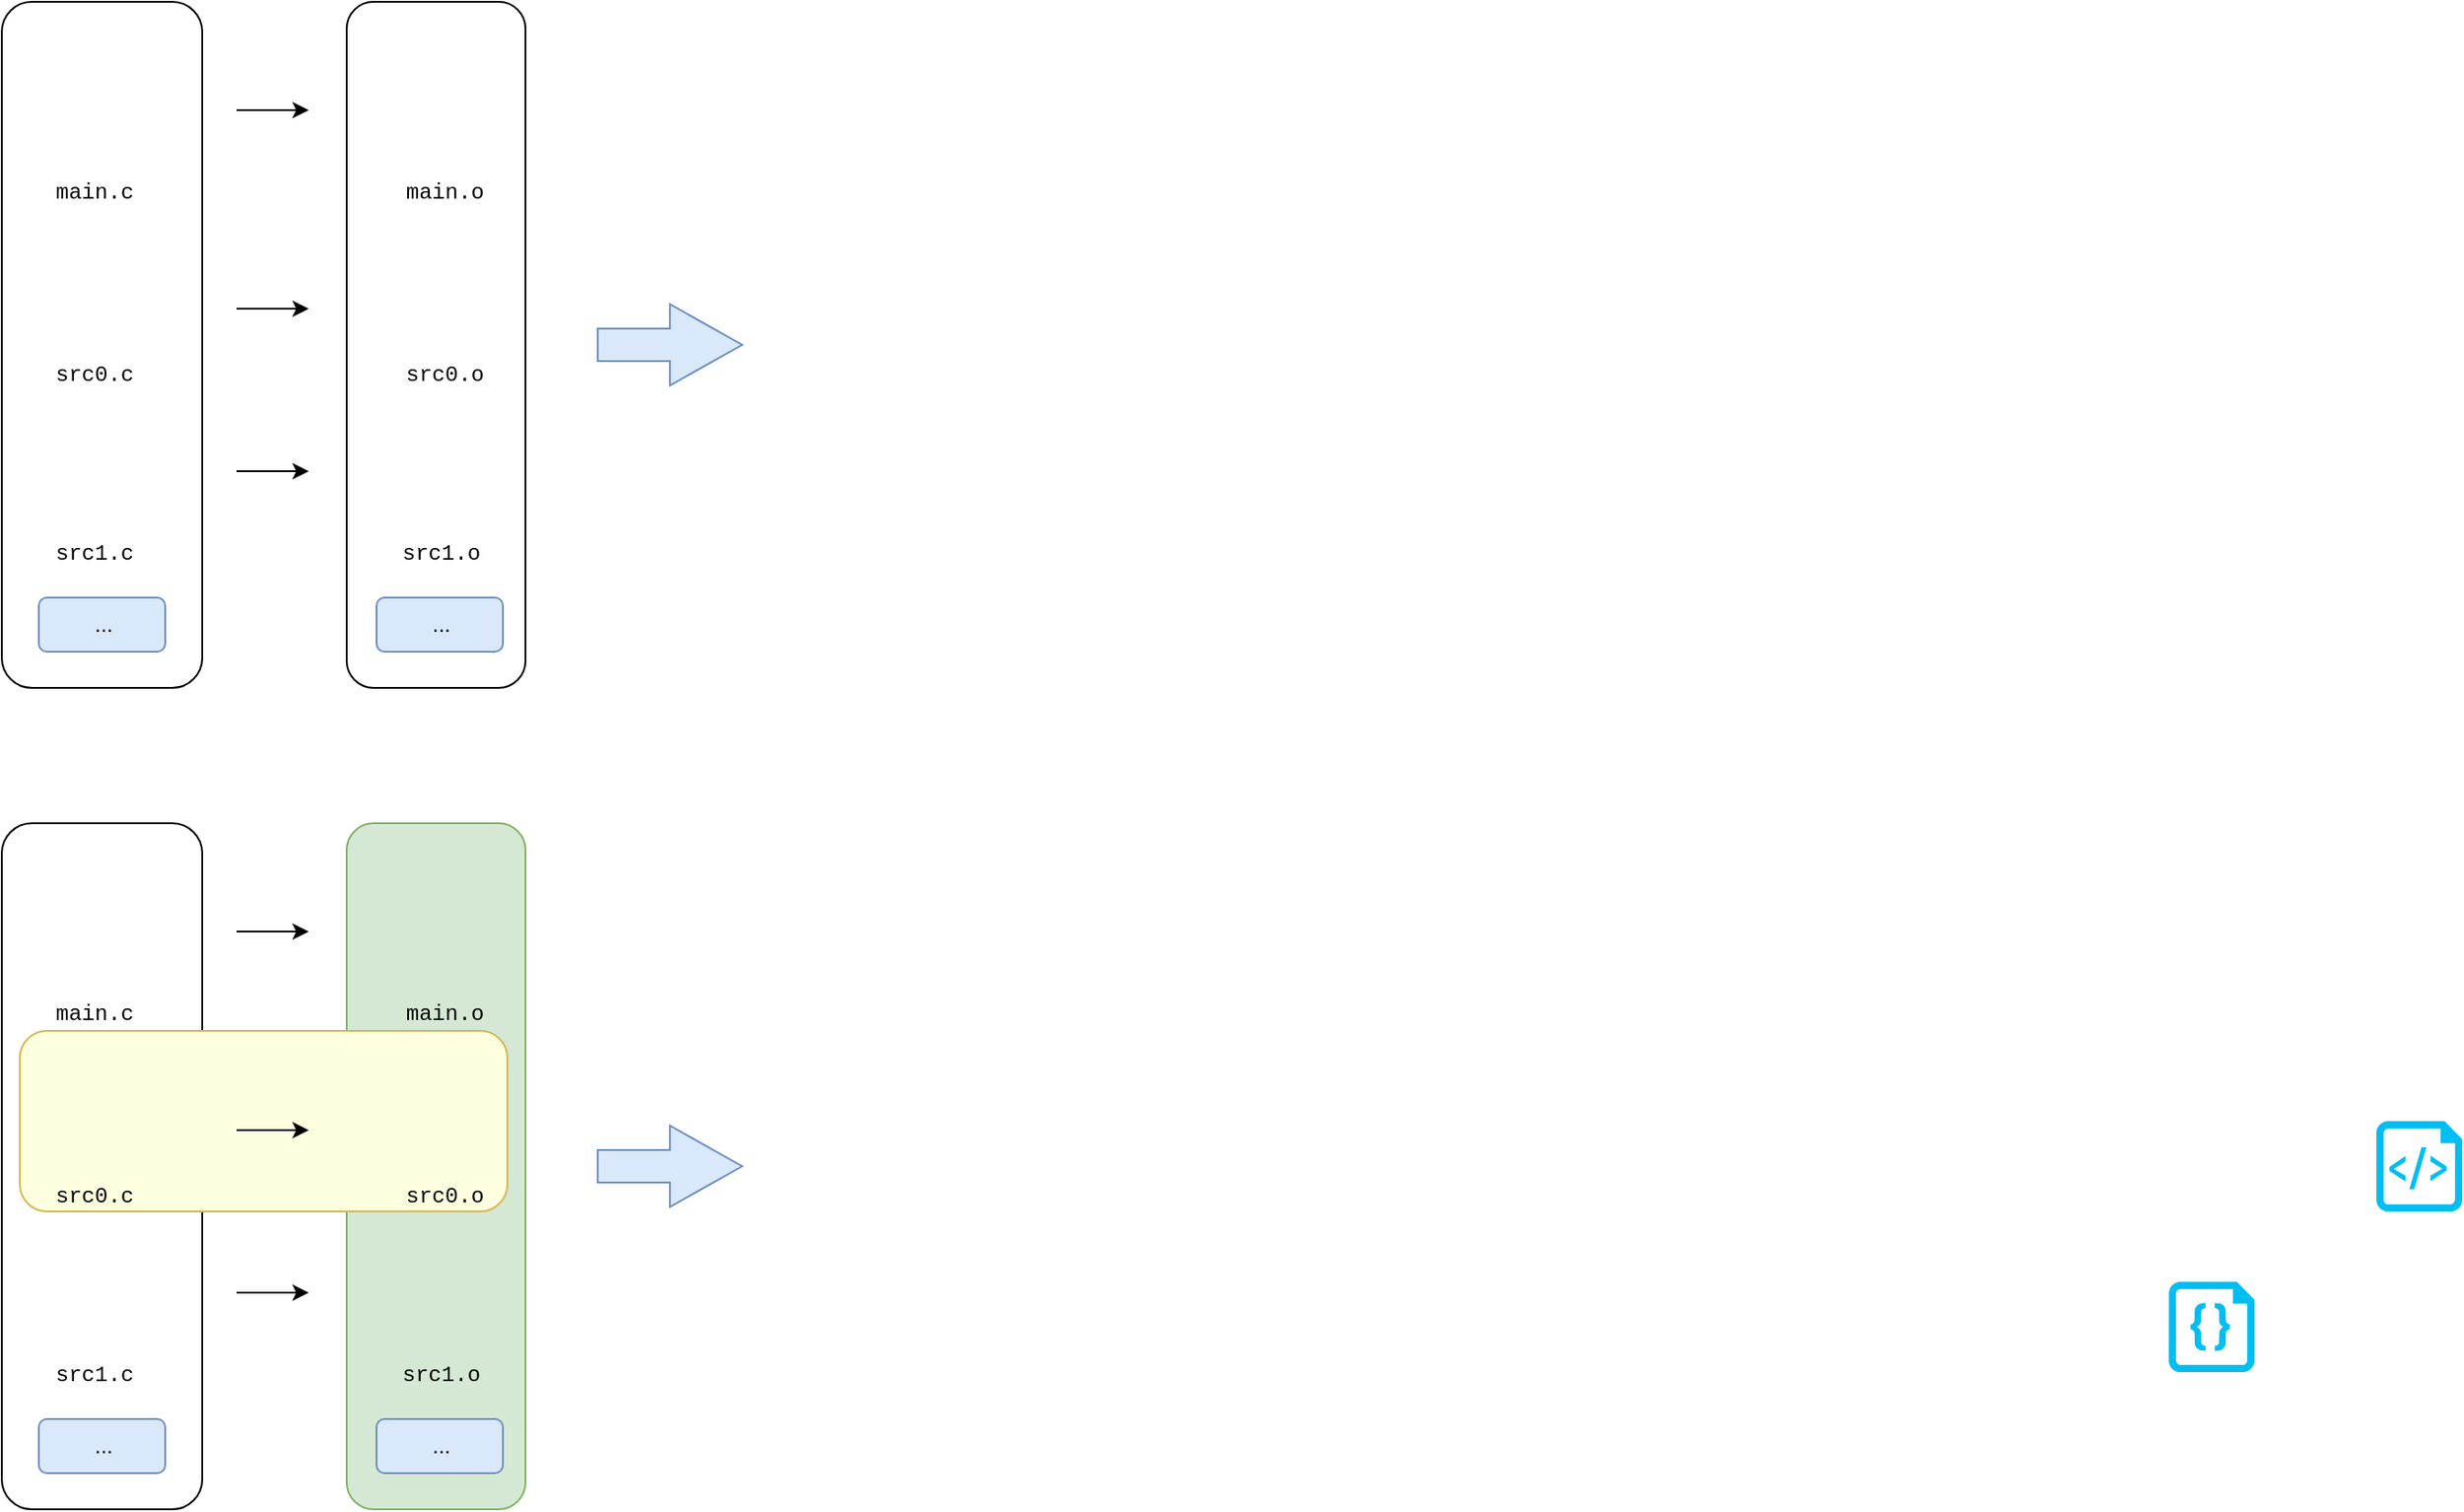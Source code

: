 <mxfile version="12.2.9" type="github" pages="1">
  <diagram id="MukzNoW6FT87hppJwxqV" name="Page-1">
    <mxGraphModel dx="1262" dy="633" grid="1" gridSize="10" guides="1" tooltips="1" connect="1" arrows="1" fold="1" page="1" pageScale="1" pageWidth="850" pageHeight="1100" math="0" shadow="0">
      <root>
        <mxCell id="0"/>
        <mxCell id="1" parent="0"/>
        <mxCell id="a2Nq3Wo1sTJPkK-2tMOB-8" value="" style="rounded=1;whiteSpace=wrap;html=1;" vertex="1" parent="1">
          <mxGeometry x="281" y="60" width="99" height="380" as="geometry"/>
        </mxCell>
        <mxCell id="a2Nq3Wo1sTJPkK-2tMOB-6" value="" style="rounded=1;whiteSpace=wrap;html=1;" vertex="1" parent="1">
          <mxGeometry x="90" y="60" width="111" height="380" as="geometry"/>
        </mxCell>
        <mxCell id="_9zNWGBA2krVFKLHYOJP-1" value="" style="verticalLabelPosition=bottom;html=1;verticalAlign=top;align=center;strokeColor=none;fillColor=#00BEF2;shape=mxgraph.azure.code_file;pointerEvents=1;" parent="1" vertex="1">
          <mxGeometry x="1290" y="769" width="47.5" height="50" as="geometry"/>
        </mxCell>
        <mxCell id="_9zNWGBA2krVFKLHYOJP-2" value="" style="verticalLabelPosition=bottom;html=1;verticalAlign=top;align=center;strokeColor=none;fillColor=#00BEF2;shape=mxgraph.azure.script_file;pointerEvents=1;" parent="1" vertex="1">
          <mxGeometry x="1405" y="680" width="47.5" height="50" as="geometry"/>
        </mxCell>
        <mxCell id="_9zNWGBA2krVFKLHYOJP-3" value="" style="shape=image;html=1;verticalAlign=top;verticalLabelPosition=bottom;labelBackgroundColor=#ffffff;imageAspect=0;aspect=fixed;image=https://cdn1.iconfinder.com/data/icons/DarkGlass_Reworked/128x128/mimetypes/binary.png" parent="1" vertex="1">
          <mxGeometry x="300" y="80" width="65" height="65" as="geometry"/>
        </mxCell>
        <mxCell id="_9zNWGBA2krVFKLHYOJP-4" value="&lt;pre&gt;&lt;font face=&quot;Courier New&quot;&gt;main.c&lt;/font&gt;&lt;/pre&gt;" style="text;html=1;resizable=0;autosize=1;align=center;verticalAlign=middle;points=[];fillColor=none;strokeColor=none;rounded=0;fontFamily=Ubuntu Mono;" parent="1" vertex="1">
          <mxGeometry x="110.5" y="140" width="60" height="50" as="geometry"/>
        </mxCell>
        <mxCell id="_9zNWGBA2krVFKLHYOJP-8" value="" style="html=1;shadow=0;dashed=0;align=center;verticalAlign=middle;shape=mxgraph.arrows2.arrow;dy=0.6;dx=40;notch=0;fontSize=15;fillColor=#dae8fc;strokeColor=#6c8ebf;" parent="1" vertex="1">
          <mxGeometry x="420" y="227.5" width="80" height="45" as="geometry"/>
        </mxCell>
        <mxCell id="_9zNWGBA2krVFKLHYOJP-10" value="" style="shape=image;html=1;verticalAlign=top;verticalLabelPosition=bottom;labelBackgroundColor=#ffffff;imageAspect=0;aspect=fixed;image=https://cdn1.iconfinder.com/data/icons/hawcons/32/699871-icon-88-document-file-c-128.png;fontSize=15;" parent="1" vertex="1">
          <mxGeometry x="1290" y="821" width="62" height="62" as="geometry"/>
        </mxCell>
        <mxCell id="_9zNWGBA2krVFKLHYOJP-11" value="" style="shape=image;html=1;verticalAlign=top;verticalLabelPosition=bottom;labelBackgroundColor=#ffffff;imageAspect=0;aspect=fixed;image=https://cdn1.iconfinder.com/data/icons/hawcons/32/699144-icon-68-document-file-app-128.png;fontSize=15;" parent="1" vertex="1">
          <mxGeometry x="520" y="215" width="70" height="70" as="geometry"/>
        </mxCell>
        <mxCell id="_9zNWGBA2krVFKLHYOJP-12" value="" style="shape=image;html=1;verticalAlign=top;verticalLabelPosition=bottom;labelBackgroundColor=#ffffff;imageAspect=0;aspect=fixed;image=https://cdn1.iconfinder.com/data/icons/hawcons/32/698695-icon-104-document-file-h-128.png;fontSize=15;" parent="1" vertex="1">
          <mxGeometry x="1370" y="749" width="70" height="70" as="geometry"/>
        </mxCell>
        <mxCell id="_9zNWGBA2krVFKLHYOJP-13" value="" style="shape=image;html=1;verticalAlign=top;verticalLabelPosition=bottom;labelBackgroundColor=#ffffff;imageAspect=0;aspect=fixed;image=https://cdn1.iconfinder.com/data/icons/hawcons/32/699165-icon-88-document-file-c-128.png;fontSize=15;" parent="1" vertex="1">
          <mxGeometry x="110.5" y="80" width="75" height="75" as="geometry"/>
        </mxCell>
        <mxCell id="_9zNWGBA2krVFKLHYOJP-14" value="" style="shape=image;html=1;verticalAlign=top;verticalLabelPosition=bottom;labelBackgroundColor=#ffffff;imageAspect=0;aspect=fixed;image=https://cdn1.iconfinder.com/data/icons/hawcons/32/698710-icon-118-document-file-qt-128.png;fontSize=15;" parent="1" vertex="1">
          <mxGeometry x="1370" y="819" width="64" height="64" as="geometry"/>
        </mxCell>
        <mxCell id="a2Nq3Wo1sTJPkK-2tMOB-1" value="&lt;pre&gt;&lt;font face=&quot;Courier New&quot;&gt;src0.c&lt;/font&gt;&lt;/pre&gt;" style="text;html=1;resizable=0;autosize=1;align=center;verticalAlign=middle;points=[];fillColor=none;strokeColor=none;rounded=0;fontFamily=Ubuntu Mono;" vertex="1" parent="1">
          <mxGeometry x="110.5" y="241" width="60" height="50" as="geometry"/>
        </mxCell>
        <mxCell id="a2Nq3Wo1sTJPkK-2tMOB-2" value="" style="shape=image;html=1;verticalAlign=top;verticalLabelPosition=bottom;labelBackgroundColor=#ffffff;imageAspect=0;aspect=fixed;image=https://cdn1.iconfinder.com/data/icons/hawcons/32/699165-icon-88-document-file-c-128.png;fontSize=15;" vertex="1" parent="1">
          <mxGeometry x="110.5" y="181" width="75" height="75" as="geometry"/>
        </mxCell>
        <mxCell id="a2Nq3Wo1sTJPkK-2tMOB-3" value="&lt;pre&gt;&lt;font face=&quot;Courier New&quot;&gt;src1.c&lt;/font&gt;&lt;/pre&gt;" style="text;html=1;resizable=0;autosize=1;align=center;verticalAlign=middle;points=[];fillColor=none;strokeColor=none;rounded=0;fontFamily=Ubuntu Mono;" vertex="1" parent="1">
          <mxGeometry x="110.5" y="340" width="60" height="50" as="geometry"/>
        </mxCell>
        <mxCell id="a2Nq3Wo1sTJPkK-2tMOB-4" value="" style="shape=image;html=1;verticalAlign=top;verticalLabelPosition=bottom;labelBackgroundColor=#ffffff;imageAspect=0;aspect=fixed;image=https://cdn1.iconfinder.com/data/icons/hawcons/32/699165-icon-88-document-file-c-128.png;fontSize=15;" vertex="1" parent="1">
          <mxGeometry x="110.5" y="280" width="75" height="75" as="geometry"/>
        </mxCell>
        <mxCell id="a2Nq3Wo1sTJPkK-2tMOB-7" value="" style="endArrow=classic;html=1;" edge="1" parent="1">
          <mxGeometry width="50" height="50" relative="1" as="geometry">
            <mxPoint x="220" y="120" as="sourcePoint"/>
            <mxPoint x="260" y="120" as="targetPoint"/>
          </mxGeometry>
        </mxCell>
        <mxCell id="a2Nq3Wo1sTJPkK-2tMOB-9" value="&lt;pre&gt;&lt;font face=&quot;Courier New&quot;&gt;main.o&lt;br&gt;&lt;/font&gt;&lt;/pre&gt;" style="text;html=1;resizable=0;autosize=1;align=center;verticalAlign=middle;points=[];fillColor=none;strokeColor=none;rounded=0;fontFamily=Ubuntu Mono;" vertex="1" parent="1">
          <mxGeometry x="305" y="140" width="60" height="50" as="geometry"/>
        </mxCell>
        <mxCell id="a2Nq3Wo1sTJPkK-2tMOB-10" value="" style="shape=image;html=1;verticalAlign=top;verticalLabelPosition=bottom;labelBackgroundColor=#ffffff;imageAspect=0;aspect=fixed;image=https://cdn1.iconfinder.com/data/icons/DarkGlass_Reworked/128x128/mimetypes/binary.png" vertex="1" parent="1">
          <mxGeometry x="298" y="186" width="65" height="65" as="geometry"/>
        </mxCell>
        <mxCell id="a2Nq3Wo1sTJPkK-2tMOB-11" value="&lt;pre&gt;&lt;font face=&quot;Courier New&quot;&gt;src0.o&lt;br&gt;&lt;/font&gt;&lt;/pre&gt;" style="text;html=1;resizable=0;autosize=1;align=center;verticalAlign=middle;points=[];fillColor=none;strokeColor=none;rounded=0;fontFamily=Ubuntu Mono;" vertex="1" parent="1">
          <mxGeometry x="305" y="246" width="60" height="40" as="geometry"/>
        </mxCell>
        <mxCell id="a2Nq3Wo1sTJPkK-2tMOB-12" value="" style="shape=image;html=1;verticalAlign=top;verticalLabelPosition=bottom;labelBackgroundColor=#ffffff;imageAspect=0;aspect=fixed;image=https://cdn1.iconfinder.com/data/icons/DarkGlass_Reworked/128x128/mimetypes/binary.png" vertex="1" parent="1">
          <mxGeometry x="298" y="285" width="65" height="65" as="geometry"/>
        </mxCell>
        <mxCell id="a2Nq3Wo1sTJPkK-2tMOB-13" value="&lt;pre&gt;&lt;font face=&quot;Courier New&quot;&gt;src1.o&lt;br&gt;&lt;/font&gt;&lt;/pre&gt;" style="text;html=1;resizable=0;autosize=1;align=center;verticalAlign=middle;points=[];fillColor=none;strokeColor=none;rounded=0;fontFamily=Ubuntu Mono;" vertex="1" parent="1">
          <mxGeometry x="303" y="345" width="60" height="40" as="geometry"/>
        </mxCell>
        <mxCell id="a2Nq3Wo1sTJPkK-2tMOB-14" value="" style="endArrow=classic;html=1;" edge="1" parent="1">
          <mxGeometry width="50" height="50" relative="1" as="geometry">
            <mxPoint x="220" y="320" as="sourcePoint"/>
            <mxPoint x="260" y="320" as="targetPoint"/>
          </mxGeometry>
        </mxCell>
        <mxCell id="a2Nq3Wo1sTJPkK-2tMOB-15" value="" style="endArrow=classic;html=1;" edge="1" parent="1">
          <mxGeometry width="50" height="50" relative="1" as="geometry">
            <mxPoint x="220" y="230" as="sourcePoint"/>
            <mxPoint x="260" y="230" as="targetPoint"/>
          </mxGeometry>
        </mxCell>
        <mxCell id="a2Nq3Wo1sTJPkK-2tMOB-16" value="" style="rounded=1;whiteSpace=wrap;html=1;fillColor=#dae8fc;strokeColor=#6c8ebf;" vertex="1" parent="1">
          <mxGeometry x="110.5" y="390" width="70" height="30" as="geometry"/>
        </mxCell>
        <mxCell id="a2Nq3Wo1sTJPkK-2tMOB-17" value="&lt;div&gt;...&lt;/div&gt;" style="text;html=1;resizable=0;autosize=1;align=center;verticalAlign=middle;points=[];fillColor=none;strokeColor=none;rounded=0;" vertex="1" parent="1">
          <mxGeometry x="130.5" y="395" width="30" height="20" as="geometry"/>
        </mxCell>
        <mxCell id="a2Nq3Wo1sTJPkK-2tMOB-18" value="" style="rounded=1;whiteSpace=wrap;html=1;fillColor=#dae8fc;strokeColor=#6c8ebf;" vertex="1" parent="1">
          <mxGeometry x="297.5" y="390" width="70" height="30" as="geometry"/>
        </mxCell>
        <mxCell id="a2Nq3Wo1sTJPkK-2tMOB-19" value="&lt;div&gt;...&lt;/div&gt;" style="text;html=1;resizable=0;autosize=1;align=center;verticalAlign=middle;points=[];fillColor=none;strokeColor=none;rounded=0;" vertex="1" parent="1">
          <mxGeometry x="317.5" y="395" width="30" height="20" as="geometry"/>
        </mxCell>
        <mxCell id="a2Nq3Wo1sTJPkK-2tMOB-21" value="" style="rounded=1;whiteSpace=wrap;html=1;fillColor=#d5e8d4;strokeColor=#82b366;" vertex="1" parent="1">
          <mxGeometry x="281" y="515" width="99" height="380" as="geometry"/>
        </mxCell>
        <mxCell id="a2Nq3Wo1sTJPkK-2tMOB-22" value="" style="rounded=1;whiteSpace=wrap;html=1;" vertex="1" parent="1">
          <mxGeometry x="90" y="515" width="111" height="380" as="geometry"/>
        </mxCell>
        <mxCell id="a2Nq3Wo1sTJPkK-2tMOB-23" value="" style="shape=image;html=1;verticalAlign=top;verticalLabelPosition=bottom;labelBackgroundColor=#ffffff;imageAspect=0;aspect=fixed;image=https://cdn1.iconfinder.com/data/icons/DarkGlass_Reworked/128x128/mimetypes/binary.png" vertex="1" parent="1">
          <mxGeometry x="300" y="535" width="65" height="65" as="geometry"/>
        </mxCell>
        <mxCell id="a2Nq3Wo1sTJPkK-2tMOB-24" value="&lt;pre&gt;&lt;font face=&quot;Courier New&quot;&gt;main.c&lt;/font&gt;&lt;/pre&gt;" style="text;html=1;resizable=0;autosize=1;align=center;verticalAlign=middle;points=[];fillColor=none;strokeColor=none;rounded=0;fontFamily=Ubuntu Mono;" vertex="1" parent="1">
          <mxGeometry x="110.5" y="595" width="60" height="50" as="geometry"/>
        </mxCell>
        <mxCell id="a2Nq3Wo1sTJPkK-2tMOB-25" value="" style="html=1;shadow=0;dashed=0;align=center;verticalAlign=middle;shape=mxgraph.arrows2.arrow;dy=0.6;dx=40;notch=0;fontSize=15;fillColor=#dae8fc;strokeColor=#6c8ebf;" vertex="1" parent="1">
          <mxGeometry x="420" y="682.5" width="80" height="45" as="geometry"/>
        </mxCell>
        <mxCell id="a2Nq3Wo1sTJPkK-2tMOB-26" value="" style="shape=image;html=1;verticalAlign=top;verticalLabelPosition=bottom;labelBackgroundColor=#ffffff;imageAspect=0;aspect=fixed;image=https://cdn1.iconfinder.com/data/icons/hawcons/32/699144-icon-68-document-file-app-128.png;fontSize=15;imageBackground=#ffffff;" vertex="1" parent="1">
          <mxGeometry x="520" y="670" width="70" height="70" as="geometry"/>
        </mxCell>
        <mxCell id="a2Nq3Wo1sTJPkK-2tMOB-27" value="" style="shape=image;html=1;verticalAlign=top;verticalLabelPosition=bottom;labelBackgroundColor=#ffffff;imageAspect=0;aspect=fixed;image=https://cdn1.iconfinder.com/data/icons/hawcons/32/699165-icon-88-document-file-c-128.png;fontSize=15;" vertex="1" parent="1">
          <mxGeometry x="110.5" y="535" width="75" height="75" as="geometry"/>
        </mxCell>
        <mxCell id="a2Nq3Wo1sTJPkK-2tMOB-30" value="&lt;pre&gt;&lt;font face=&quot;Courier New&quot;&gt;src1.c&lt;/font&gt;&lt;/pre&gt;" style="text;html=1;resizable=0;autosize=1;align=center;verticalAlign=middle;points=[];fillColor=none;strokeColor=none;rounded=0;fontFamily=Ubuntu Mono;" vertex="1" parent="1">
          <mxGeometry x="110.5" y="795" width="60" height="50" as="geometry"/>
        </mxCell>
        <mxCell id="a2Nq3Wo1sTJPkK-2tMOB-31" value="" style="shape=image;html=1;verticalAlign=top;verticalLabelPosition=bottom;labelBackgroundColor=#ffffff;imageAspect=0;aspect=fixed;image=https://cdn1.iconfinder.com/data/icons/hawcons/32/699165-icon-88-document-file-c-128.png;fontSize=15;" vertex="1" parent="1">
          <mxGeometry x="110.5" y="735" width="75" height="75" as="geometry"/>
        </mxCell>
        <mxCell id="a2Nq3Wo1sTJPkK-2tMOB-32" value="" style="endArrow=classic;html=1;" edge="1" parent="1">
          <mxGeometry width="50" height="50" relative="1" as="geometry">
            <mxPoint x="220" y="575" as="sourcePoint"/>
            <mxPoint x="260" y="575" as="targetPoint"/>
          </mxGeometry>
        </mxCell>
        <mxCell id="a2Nq3Wo1sTJPkK-2tMOB-33" value="&lt;pre&gt;&lt;font face=&quot;Courier New&quot;&gt;main.o&lt;br&gt;&lt;/font&gt;&lt;/pre&gt;" style="text;html=1;resizable=0;autosize=1;align=center;verticalAlign=middle;points=[];fillColor=none;strokeColor=none;rounded=0;fontFamily=Ubuntu Mono;" vertex="1" parent="1">
          <mxGeometry x="305" y="595" width="60" height="50" as="geometry"/>
        </mxCell>
        <mxCell id="a2Nq3Wo1sTJPkK-2tMOB-36" value="" style="shape=image;html=1;verticalAlign=top;verticalLabelPosition=bottom;labelBackgroundColor=#ffffff;imageAspect=0;aspect=fixed;image=https://cdn1.iconfinder.com/data/icons/DarkGlass_Reworked/128x128/mimetypes/binary.png" vertex="1" parent="1">
          <mxGeometry x="298" y="740" width="65" height="65" as="geometry"/>
        </mxCell>
        <mxCell id="a2Nq3Wo1sTJPkK-2tMOB-37" value="&lt;pre&gt;&lt;font face=&quot;Courier New&quot;&gt;src1.o&lt;br&gt;&lt;/font&gt;&lt;/pre&gt;" style="text;html=1;resizable=0;autosize=1;align=center;verticalAlign=middle;points=[];fillColor=none;strokeColor=none;rounded=0;fontFamily=Ubuntu Mono;" vertex="1" parent="1">
          <mxGeometry x="303" y="800" width="60" height="40" as="geometry"/>
        </mxCell>
        <mxCell id="a2Nq3Wo1sTJPkK-2tMOB-38" value="" style="endArrow=classic;html=1;" edge="1" parent="1">
          <mxGeometry width="50" height="50" relative="1" as="geometry">
            <mxPoint x="220" y="775" as="sourcePoint"/>
            <mxPoint x="260" y="775" as="targetPoint"/>
          </mxGeometry>
        </mxCell>
        <mxCell id="a2Nq3Wo1sTJPkK-2tMOB-40" value="" style="rounded=1;whiteSpace=wrap;html=1;fillColor=#dae8fc;strokeColor=#6c8ebf;" vertex="1" parent="1">
          <mxGeometry x="110.5" y="845" width="70" height="30" as="geometry"/>
        </mxCell>
        <mxCell id="a2Nq3Wo1sTJPkK-2tMOB-41" value="&lt;div&gt;...&lt;/div&gt;" style="text;html=1;resizable=0;autosize=1;align=center;verticalAlign=middle;points=[];fillColor=none;strokeColor=none;rounded=0;" vertex="1" parent="1">
          <mxGeometry x="130.5" y="850" width="30" height="20" as="geometry"/>
        </mxCell>
        <mxCell id="a2Nq3Wo1sTJPkK-2tMOB-42" value="" style="rounded=1;whiteSpace=wrap;html=1;fillColor=#dae8fc;strokeColor=#6c8ebf;" vertex="1" parent="1">
          <mxGeometry x="297.5" y="845" width="70" height="30" as="geometry"/>
        </mxCell>
        <mxCell id="a2Nq3Wo1sTJPkK-2tMOB-43" value="&lt;div&gt;...&lt;/div&gt;" style="text;html=1;resizable=0;autosize=1;align=center;verticalAlign=middle;points=[];fillColor=none;strokeColor=none;rounded=0;" vertex="1" parent="1">
          <mxGeometry x="317.5" y="850" width="30" height="20" as="geometry"/>
        </mxCell>
        <mxCell id="a2Nq3Wo1sTJPkK-2tMOB-44" value="" style="rounded=1;whiteSpace=wrap;html=1;fillColor=#FDFFDE;strokeColor=#d6b656;" vertex="1" parent="1">
          <mxGeometry x="100" y="630" width="270" height="100" as="geometry"/>
        </mxCell>
        <mxCell id="a2Nq3Wo1sTJPkK-2tMOB-29" value="" style="shape=image;html=1;verticalAlign=top;verticalLabelPosition=bottom;labelBackgroundColor=#ffffff;imageAspect=0;aspect=fixed;image=https://cdn1.iconfinder.com/data/icons/hawcons/32/699165-icon-88-document-file-c-128.png;fontSize=15;imageBackground=none;" vertex="1" parent="1">
          <mxGeometry x="110.5" y="636" width="75" height="75" as="geometry"/>
        </mxCell>
        <mxCell id="a2Nq3Wo1sTJPkK-2tMOB-28" value="&lt;pre&gt;&lt;font face=&quot;Courier New&quot;&gt;src0.c&lt;/font&gt;&lt;/pre&gt;" style="text;html=1;resizable=0;autosize=1;align=center;verticalAlign=middle;points=[];fillColor=none;strokeColor=none;rounded=0;fontFamily=Ubuntu Mono;" vertex="1" parent="1">
          <mxGeometry x="110.5" y="696" width="60" height="50" as="geometry"/>
        </mxCell>
        <mxCell id="a2Nq3Wo1sTJPkK-2tMOB-39" value="" style="endArrow=classic;html=1;" edge="1" parent="1">
          <mxGeometry width="50" height="50" relative="1" as="geometry">
            <mxPoint x="220" y="685" as="sourcePoint"/>
            <mxPoint x="260" y="685" as="targetPoint"/>
          </mxGeometry>
        </mxCell>
        <mxCell id="a2Nq3Wo1sTJPkK-2tMOB-34" value="" style="shape=image;html=1;verticalAlign=top;verticalLabelPosition=bottom;labelBackgroundColor=#ffffff;imageAspect=0;aspect=fixed;image=https://cdn1.iconfinder.com/data/icons/DarkGlass_Reworked/128x128/mimetypes/binary.png" vertex="1" parent="1">
          <mxGeometry x="298" y="641" width="65" height="65" as="geometry"/>
        </mxCell>
        <mxCell id="a2Nq3Wo1sTJPkK-2tMOB-35" value="&lt;pre&gt;&lt;font face=&quot;Courier New&quot;&gt;src0.o&lt;br&gt;&lt;/font&gt;&lt;/pre&gt;" style="text;html=1;resizable=0;autosize=1;align=center;verticalAlign=middle;points=[];fillColor=none;strokeColor=none;rounded=0;fontFamily=Ubuntu Mono;" vertex="1" parent="1">
          <mxGeometry x="305" y="701" width="60" height="40" as="geometry"/>
        </mxCell>
      </root>
    </mxGraphModel>
  </diagram>
</mxfile>
